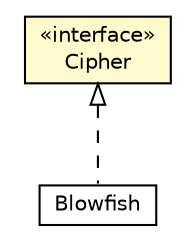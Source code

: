 #!/usr/local/bin/dot
#
# Class diagram 
# Generated by UMLGraph version R5_6-24-gf6e263 (http://www.umlgraph.org/)
#

digraph G {
	edge [fontname="Helvetica",fontsize=10,labelfontname="Helvetica",labelfontsize=10];
	node [fontname="Helvetica",fontsize=10,shape=plaintext];
	nodesep=0.25;
	ranksep=0.5;
	// org.universAAL.ri.gateway.communication.cipher.Cipher
	c2597280 [label=<<table title="org.universAAL.ri.gateway.communication.cipher.Cipher" border="0" cellborder="1" cellspacing="0" cellpadding="2" port="p" bgcolor="lemonChiffon" href="./Cipher.html">
		<tr><td><table border="0" cellspacing="0" cellpadding="1">
<tr><td align="center" balign="center"> &#171;interface&#187; </td></tr>
<tr><td align="center" balign="center"> Cipher </td></tr>
		</table></td></tr>
		</table>>, URL="./Cipher.html", fontname="Helvetica", fontcolor="black", fontsize=10.0];
	// org.universAAL.ri.gateway.communication.cipher.Blowfish
	c2597281 [label=<<table title="org.universAAL.ri.gateway.communication.cipher.Blowfish" border="0" cellborder="1" cellspacing="0" cellpadding="2" port="p" href="./Blowfish.html">
		<tr><td><table border="0" cellspacing="0" cellpadding="1">
<tr><td align="center" balign="center"> Blowfish </td></tr>
		</table></td></tr>
		</table>>, URL="./Blowfish.html", fontname="Helvetica", fontcolor="black", fontsize=10.0];
	//org.universAAL.ri.gateway.communication.cipher.Blowfish implements org.universAAL.ri.gateway.communication.cipher.Cipher
	c2597280:p -> c2597281:p [dir=back,arrowtail=empty,style=dashed];
}

